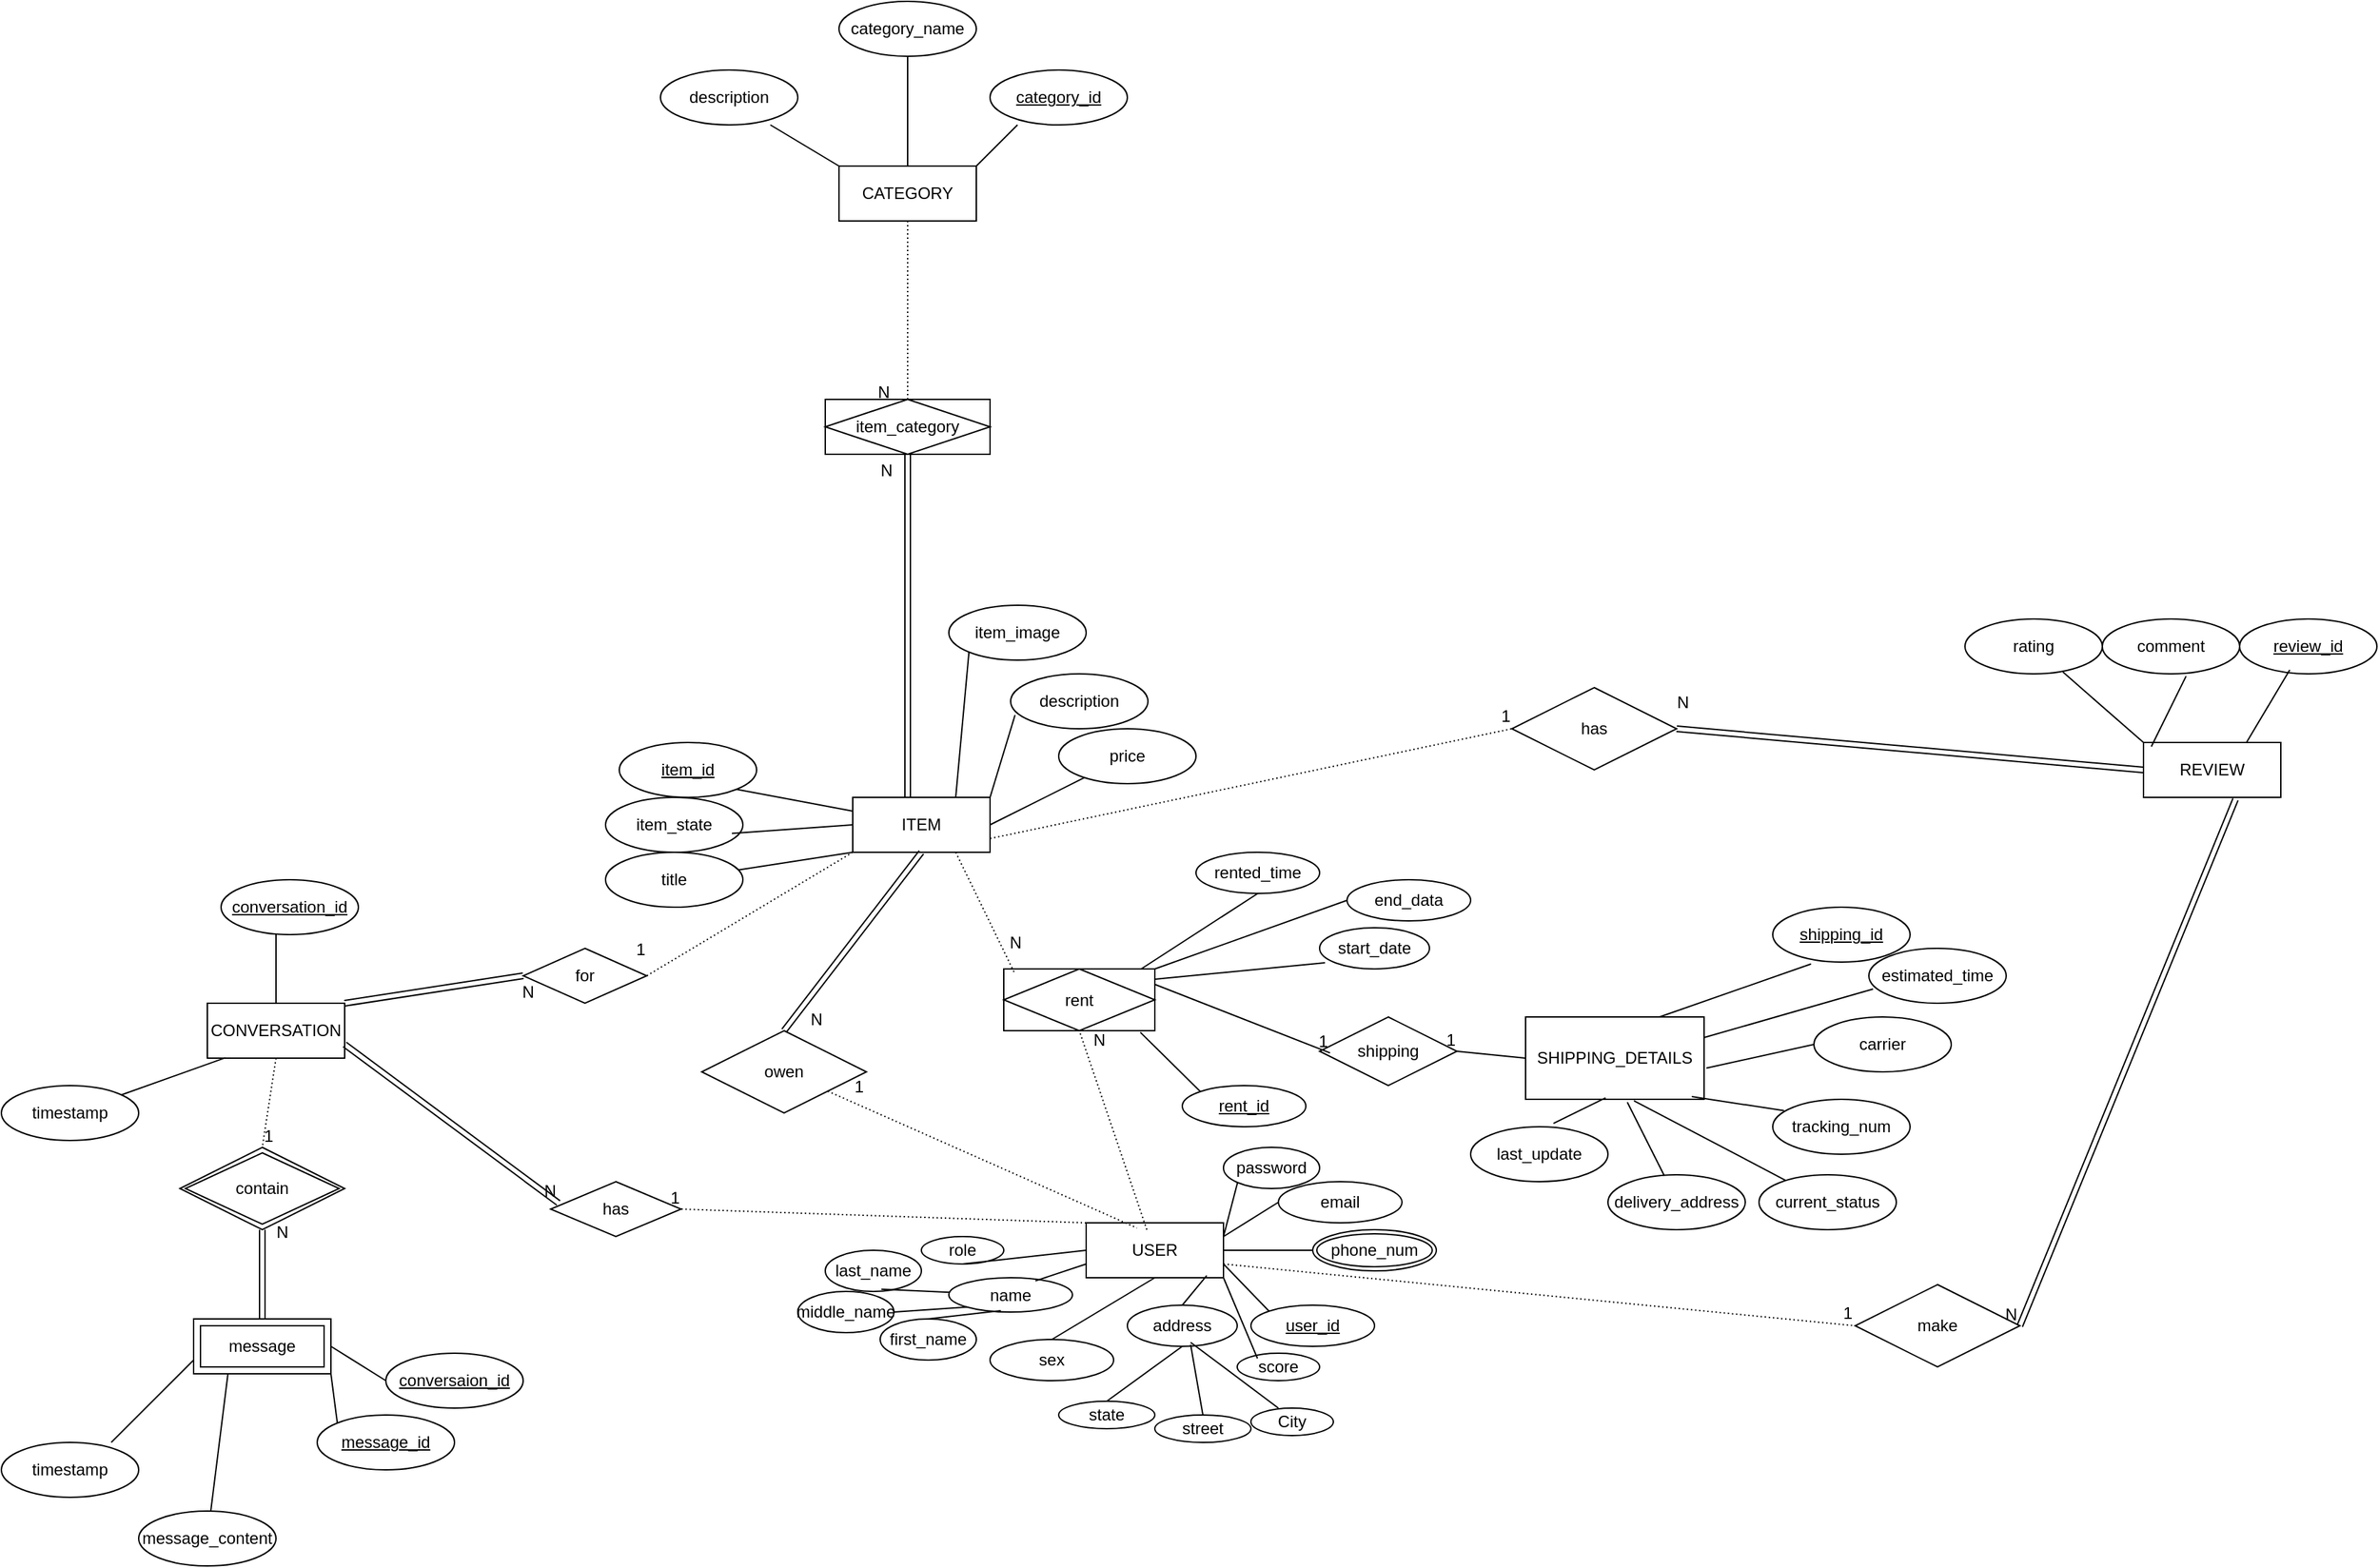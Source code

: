 <mxfile version="26.1.1" pages="2">
  <diagram name="Page-1" id="l9JlZQkNLKE_KTfB_-UX">
    <mxGraphModel dx="3388" dy="1715" grid="1" gridSize="10" guides="1" tooltips="1" connect="1" arrows="1" fold="1" page="0" pageScale="1" pageWidth="1654" pageHeight="1169" math="0" shadow="0">
      <root>
        <mxCell id="0" />
        <mxCell id="1" parent="0" />
        <mxCell id="wPHAMOmzvQz0wvzDcsgE-15" value="USER" style="whiteSpace=wrap;html=1;align=center;" parent="1" vertex="1">
          <mxGeometry x="-330" y="880" width="100" height="40" as="geometry" />
        </mxCell>
        <mxCell id="wPHAMOmzvQz0wvzDcsgE-16" value="ITEM" style="whiteSpace=wrap;html=1;align=center;" parent="1" vertex="1">
          <mxGeometry x="-500" y="570" width="100" height="40" as="geometry" />
        </mxCell>
        <mxCell id="wPHAMOmzvQz0wvzDcsgE-18" value="CATEGORY" style="whiteSpace=wrap;html=1;align=center;" parent="1" vertex="1">
          <mxGeometry x="-510" y="110" width="100" height="40" as="geometry" />
        </mxCell>
        <mxCell id="wPHAMOmzvQz0wvzDcsgE-19" value="CONVERSATION" style="whiteSpace=wrap;html=1;align=center;" parent="1" vertex="1">
          <mxGeometry x="-970" y="720" width="100" height="40" as="geometry" />
        </mxCell>
        <mxCell id="wPHAMOmzvQz0wvzDcsgE-20" value="SHIPPING_DETAILS" style="whiteSpace=wrap;html=1;align=center;" parent="1" vertex="1">
          <mxGeometry x="-10" y="730" width="130" height="60" as="geometry" />
        </mxCell>
        <mxCell id="wPHAMOmzvQz0wvzDcsgE-49" value="address" style="ellipse;whiteSpace=wrap;html=1;align=center;" parent="1" vertex="1">
          <mxGeometry x="-300" y="940" width="80" height="30" as="geometry" />
        </mxCell>
        <mxCell id="wPHAMOmzvQz0wvzDcsgE-50" value="sex" style="ellipse;whiteSpace=wrap;html=1;align=center;" parent="1" vertex="1">
          <mxGeometry x="-400" y="965" width="90" height="30" as="geometry" />
        </mxCell>
        <mxCell id="wPHAMOmzvQz0wvzDcsgE-51" value="name" style="ellipse;whiteSpace=wrap;html=1;align=center;" parent="1" vertex="1">
          <mxGeometry x="-430" y="920" width="90" height="25" as="geometry" />
        </mxCell>
        <mxCell id="wPHAMOmzvQz0wvzDcsgE-55" value="first_name" style="ellipse;whiteSpace=wrap;html=1;align=center;" parent="1" vertex="1">
          <mxGeometry x="-480" y="950" width="70" height="30" as="geometry" />
        </mxCell>
        <mxCell id="wPHAMOmzvQz0wvzDcsgE-57" value="middle_name" style="ellipse;whiteSpace=wrap;html=1;align=center;" parent="1" vertex="1">
          <mxGeometry x="-540" y="930" width="70" height="30" as="geometry" />
        </mxCell>
        <mxCell id="wPHAMOmzvQz0wvzDcsgE-59" value="last_name" style="ellipse;whiteSpace=wrap;html=1;align=center;" parent="1" vertex="1">
          <mxGeometry x="-520" y="900" width="70" height="30" as="geometry" />
        </mxCell>
        <mxCell id="wPHAMOmzvQz0wvzDcsgE-61" value="" style="endArrow=none;html=1;rounded=0;exitX=0.5;exitY=1;exitDx=0;exitDy=0;entryX=0.5;entryY=0;entryDx=0;entryDy=0;" parent="1" source="wPHAMOmzvQz0wvzDcsgE-15" target="wPHAMOmzvQz0wvzDcsgE-50" edge="1">
          <mxGeometry relative="1" as="geometry">
            <mxPoint x="-380" y="990" as="sourcePoint" />
            <mxPoint x="-220" y="990" as="targetPoint" />
          </mxGeometry>
        </mxCell>
        <mxCell id="wPHAMOmzvQz0wvzDcsgE-62" value="" style="endArrow=none;html=1;rounded=0;exitX=0.878;exitY=0.96;exitDx=0;exitDy=0;exitPerimeter=0;entryX=0.5;entryY=0;entryDx=0;entryDy=0;" parent="1" source="wPHAMOmzvQz0wvzDcsgE-15" target="wPHAMOmzvQz0wvzDcsgE-49" edge="1">
          <mxGeometry relative="1" as="geometry">
            <mxPoint x="-380" y="990" as="sourcePoint" />
            <mxPoint x="-220" y="990" as="targetPoint" />
          </mxGeometry>
        </mxCell>
        <mxCell id="wPHAMOmzvQz0wvzDcsgE-63" value="score" style="ellipse;whiteSpace=wrap;html=1;align=center;" parent="1" vertex="1">
          <mxGeometry x="-220" y="975" width="60" height="20" as="geometry" />
        </mxCell>
        <mxCell id="wPHAMOmzvQz0wvzDcsgE-64" value="" style="endArrow=none;html=1;rounded=0;exitX=1;exitY=1;exitDx=0;exitDy=0;entryX=0.246;entryY=0.191;entryDx=0;entryDy=0;entryPerimeter=0;" parent="1" source="wPHAMOmzvQz0wvzDcsgE-15" target="wPHAMOmzvQz0wvzDcsgE-63" edge="1">
          <mxGeometry relative="1" as="geometry">
            <mxPoint x="-380" y="990" as="sourcePoint" />
            <mxPoint x="-220" y="990" as="targetPoint" />
          </mxGeometry>
        </mxCell>
        <mxCell id="wPHAMOmzvQz0wvzDcsgE-66" value="state" style="ellipse;whiteSpace=wrap;html=1;align=center;" parent="1" vertex="1">
          <mxGeometry x="-350" y="1010" width="70" height="20" as="geometry" />
        </mxCell>
        <mxCell id="wPHAMOmzvQz0wvzDcsgE-67" value="" style="endArrow=none;html=1;rounded=0;exitX=0.5;exitY=0;exitDx=0;exitDy=0;entryX=0.5;entryY=1;entryDx=0;entryDy=0;" parent="1" source="wPHAMOmzvQz0wvzDcsgE-66" target="wPHAMOmzvQz0wvzDcsgE-49" edge="1">
          <mxGeometry relative="1" as="geometry">
            <mxPoint x="-380" y="900" as="sourcePoint" />
            <mxPoint x="-220" y="900" as="targetPoint" />
          </mxGeometry>
        </mxCell>
        <mxCell id="wPHAMOmzvQz0wvzDcsgE-68" value="street" style="ellipse;whiteSpace=wrap;html=1;align=center;" parent="1" vertex="1">
          <mxGeometry x="-280" y="1020" width="70" height="20" as="geometry" />
        </mxCell>
        <mxCell id="wPHAMOmzvQz0wvzDcsgE-70" value="" style="endArrow=none;html=1;rounded=0;exitX=0.5;exitY=0;exitDx=0;exitDy=0;entryX=0.576;entryY=0.961;entryDx=0;entryDy=0;entryPerimeter=0;" parent="1" source="wPHAMOmzvQz0wvzDcsgE-68" target="wPHAMOmzvQz0wvzDcsgE-49" edge="1">
          <mxGeometry relative="1" as="geometry">
            <mxPoint x="-380" y="900" as="sourcePoint" />
            <mxPoint x="-220" y="900" as="targetPoint" />
          </mxGeometry>
        </mxCell>
        <mxCell id="wPHAMOmzvQz0wvzDcsgE-71" value="City" style="ellipse;whiteSpace=wrap;html=1;align=center;" parent="1" vertex="1">
          <mxGeometry x="-210" y="1015" width="60" height="20" as="geometry" />
        </mxCell>
        <mxCell id="wPHAMOmzvQz0wvzDcsgE-72" value="" style="endArrow=none;html=1;rounded=0;entryX=0.576;entryY=0.903;entryDx=0;entryDy=0;entryPerimeter=0;exitX=0.333;exitY=0;exitDx=0;exitDy=0;exitPerimeter=0;" parent="1" source="wPHAMOmzvQz0wvzDcsgE-71" target="wPHAMOmzvQz0wvzDcsgE-49" edge="1">
          <mxGeometry relative="1" as="geometry">
            <mxPoint x="-210" y="1040" as="sourcePoint" />
            <mxPoint x="-220" y="900" as="targetPoint" />
          </mxGeometry>
        </mxCell>
        <mxCell id="wPHAMOmzvQz0wvzDcsgE-74" value="" style="endArrow=none;html=1;rounded=0;entryX=0;entryY=0;entryDx=0;entryDy=0;exitX=1;exitY=0.75;exitDx=0;exitDy=0;" parent="1" source="wPHAMOmzvQz0wvzDcsgE-15" target="wPHAMOmzvQz0wvzDcsgE-80" edge="1">
          <mxGeometry relative="1" as="geometry">
            <mxPoint x="-380" y="900" as="sourcePoint" />
            <mxPoint x="-190.48" y="907.525" as="targetPoint" />
          </mxGeometry>
        </mxCell>
        <mxCell id="wPHAMOmzvQz0wvzDcsgE-75" value="" style="endArrow=none;html=1;rounded=0;exitX=0.583;exitY=0.946;exitDx=0;exitDy=0;exitPerimeter=0;" parent="1" source="wPHAMOmzvQz0wvzDcsgE-59" target="wPHAMOmzvQz0wvzDcsgE-51" edge="1">
          <mxGeometry relative="1" as="geometry">
            <mxPoint x="-380" y="900" as="sourcePoint" />
            <mxPoint x="-220" y="900" as="targetPoint" />
          </mxGeometry>
        </mxCell>
        <mxCell id="wPHAMOmzvQz0wvzDcsgE-76" value="" style="endArrow=none;html=1;rounded=0;exitX=1;exitY=0.5;exitDx=0;exitDy=0;entryX=0;entryY=1;entryDx=0;entryDy=0;" parent="1" source="wPHAMOmzvQz0wvzDcsgE-57" target="wPHAMOmzvQz0wvzDcsgE-51" edge="1">
          <mxGeometry relative="1" as="geometry">
            <mxPoint x="-380" y="900" as="sourcePoint" />
            <mxPoint x="-220" y="900" as="targetPoint" />
          </mxGeometry>
        </mxCell>
        <mxCell id="wPHAMOmzvQz0wvzDcsgE-77" value="" style="endArrow=none;html=1;rounded=0;exitX=0.5;exitY=0;exitDx=0;exitDy=0;entryX=0.42;entryY=0.962;entryDx=0;entryDy=0;entryPerimeter=0;" parent="1" source="wPHAMOmzvQz0wvzDcsgE-55" target="wPHAMOmzvQz0wvzDcsgE-51" edge="1">
          <mxGeometry relative="1" as="geometry">
            <mxPoint x="-380" y="900" as="sourcePoint" />
            <mxPoint x="-220" y="900" as="targetPoint" />
          </mxGeometry>
        </mxCell>
        <mxCell id="wPHAMOmzvQz0wvzDcsgE-78" value="" style="endArrow=none;html=1;rounded=0;exitX=0.7;exitY=0.092;exitDx=0;exitDy=0;exitPerimeter=0;entryX=0;entryY=0.75;entryDx=0;entryDy=0;" parent="1" source="wPHAMOmzvQz0wvzDcsgE-51" target="wPHAMOmzvQz0wvzDcsgE-15" edge="1">
          <mxGeometry relative="1" as="geometry">
            <mxPoint x="-380" y="900" as="sourcePoint" />
            <mxPoint x="-220" y="900" as="targetPoint" />
          </mxGeometry>
        </mxCell>
        <mxCell id="wPHAMOmzvQz0wvzDcsgE-79" value="phone_num" style="ellipse;shape=doubleEllipse;margin=3;whiteSpace=wrap;html=1;align=center;" parent="1" vertex="1">
          <mxGeometry x="-165" y="885" width="90" height="30" as="geometry" />
        </mxCell>
        <mxCell id="wPHAMOmzvQz0wvzDcsgE-80" value="user_id" style="ellipse;whiteSpace=wrap;html=1;align=center;fontStyle=4;" parent="1" vertex="1">
          <mxGeometry x="-210" y="940" width="90" height="30" as="geometry" />
        </mxCell>
        <mxCell id="wPHAMOmzvQz0wvzDcsgE-81" value="" style="endArrow=none;html=1;rounded=0;entryX=0;entryY=0.5;entryDx=0;entryDy=0;exitX=1;exitY=0.5;exitDx=0;exitDy=0;" parent="1" source="wPHAMOmzvQz0wvzDcsgE-15" target="wPHAMOmzvQz0wvzDcsgE-79" edge="1">
          <mxGeometry relative="1" as="geometry">
            <mxPoint x="-380" y="900" as="sourcePoint" />
            <mxPoint x="-220" y="900" as="targetPoint" />
          </mxGeometry>
        </mxCell>
        <mxCell id="wPHAMOmzvQz0wvzDcsgE-84" value="email" style="ellipse;whiteSpace=wrap;html=1;align=center;" parent="1" vertex="1">
          <mxGeometry x="-190" y="850" width="90" height="30" as="geometry" />
        </mxCell>
        <mxCell id="wPHAMOmzvQz0wvzDcsgE-85" value="" style="endArrow=none;html=1;rounded=0;entryX=0;entryY=0.5;entryDx=0;entryDy=0;" parent="1" target="wPHAMOmzvQz0wvzDcsgE-84" edge="1">
          <mxGeometry relative="1" as="geometry">
            <mxPoint x="-230" y="890" as="sourcePoint" />
            <mxPoint x="-220" y="900" as="targetPoint" />
          </mxGeometry>
        </mxCell>
        <mxCell id="wPHAMOmzvQz0wvzDcsgE-86" value="password" style="ellipse;whiteSpace=wrap;html=1;align=center;" parent="1" vertex="1">
          <mxGeometry x="-230" y="825" width="70" height="30" as="geometry" />
        </mxCell>
        <mxCell id="wPHAMOmzvQz0wvzDcsgE-87" value="" style="endArrow=none;html=1;rounded=0;entryX=0;entryY=1;entryDx=0;entryDy=0;exitX=1;exitY=0.25;exitDx=0;exitDy=0;" parent="1" source="wPHAMOmzvQz0wvzDcsgE-15" target="wPHAMOmzvQz0wvzDcsgE-86" edge="1">
          <mxGeometry relative="1" as="geometry">
            <mxPoint x="-380" y="900" as="sourcePoint" />
            <mxPoint x="-220" y="900" as="targetPoint" />
          </mxGeometry>
        </mxCell>
        <mxCell id="wPHAMOmzvQz0wvzDcsgE-88" value="role" style="ellipse;whiteSpace=wrap;html=1;align=center;" parent="1" vertex="1">
          <mxGeometry x="-450" y="890" width="60" height="20" as="geometry" />
        </mxCell>
        <mxCell id="wPHAMOmzvQz0wvzDcsgE-89" value="" style="endArrow=none;html=1;rounded=0;exitX=0.5;exitY=1;exitDx=0;exitDy=0;entryX=0;entryY=0.5;entryDx=0;entryDy=0;" parent="1" source="wPHAMOmzvQz0wvzDcsgE-88" target="wPHAMOmzvQz0wvzDcsgE-15" edge="1">
          <mxGeometry relative="1" as="geometry">
            <mxPoint x="-380" y="900" as="sourcePoint" />
            <mxPoint x="-220" y="900" as="targetPoint" />
          </mxGeometry>
        </mxCell>
        <mxCell id="wPHAMOmzvQz0wvzDcsgE-96" value="owen" style="shape=rhombus;perimeter=rhombusPerimeter;whiteSpace=wrap;html=1;align=center;" parent="1" vertex="1">
          <mxGeometry x="-610" y="740" width="120" height="60" as="geometry" />
        </mxCell>
        <mxCell id="wPHAMOmzvQz0wvzDcsgE-97" value="" style="shape=link;html=1;rounded=0;exitX=0.5;exitY=0;exitDx=0;exitDy=0;entryX=0.5;entryY=1;entryDx=0;entryDy=0;" parent="1" source="wPHAMOmzvQz0wvzDcsgE-96" target="wPHAMOmzvQz0wvzDcsgE-16" edge="1">
          <mxGeometry relative="1" as="geometry">
            <mxPoint x="-310" y="590" as="sourcePoint" />
            <mxPoint x="-150" y="590" as="targetPoint" />
          </mxGeometry>
        </mxCell>
        <mxCell id="wPHAMOmzvQz0wvzDcsgE-98" value="N" style="resizable=0;html=1;whiteSpace=wrap;align=right;verticalAlign=bottom;" parent="wPHAMOmzvQz0wvzDcsgE-97" connectable="0" vertex="1">
          <mxGeometry x="1" relative="1" as="geometry">
            <mxPoint x="-70" y="130" as="offset" />
          </mxGeometry>
        </mxCell>
        <mxCell id="wPHAMOmzvQz0wvzDcsgE-99" value="" style="endArrow=none;html=1;rounded=0;dashed=1;dashPattern=1 2;entryX=0.37;entryY=0.094;entryDx=0;entryDy=0;entryPerimeter=0;" parent="1" source="wPHAMOmzvQz0wvzDcsgE-96" target="wPHAMOmzvQz0wvzDcsgE-15" edge="1">
          <mxGeometry relative="1" as="geometry">
            <mxPoint x="-310" y="590" as="sourcePoint" />
            <mxPoint x="-150" y="590" as="targetPoint" />
          </mxGeometry>
        </mxCell>
        <mxCell id="wPHAMOmzvQz0wvzDcsgE-100" value="1" style="resizable=0;html=1;whiteSpace=wrap;align=right;verticalAlign=bottom;" parent="wPHAMOmzvQz0wvzDcsgE-99" connectable="0" vertex="1">
          <mxGeometry x="1" relative="1" as="geometry">
            <mxPoint x="-197" y="-94" as="offset" />
          </mxGeometry>
        </mxCell>
        <mxCell id="wPHAMOmzvQz0wvzDcsgE-111" value="item_id" style="ellipse;whiteSpace=wrap;html=1;align=center;fontStyle=4;" parent="1" vertex="1">
          <mxGeometry x="-670" y="530" width="100" height="40" as="geometry" />
        </mxCell>
        <mxCell id="wPHAMOmzvQz0wvzDcsgE-113" value="item_image" style="ellipse;whiteSpace=wrap;html=1;align=center;" parent="1" vertex="1">
          <mxGeometry x="-430" y="430" width="100" height="40" as="geometry" />
        </mxCell>
        <mxCell id="wPHAMOmzvQz0wvzDcsgE-114" value="price" style="ellipse;whiteSpace=wrap;html=1;align=center;" parent="1" vertex="1">
          <mxGeometry x="-350" y="520" width="100" height="40" as="geometry" />
        </mxCell>
        <mxCell id="wPHAMOmzvQz0wvzDcsgE-115" value="description" style="ellipse;whiteSpace=wrap;html=1;align=center;" parent="1" vertex="1">
          <mxGeometry x="-385" y="480" width="100" height="40" as="geometry" />
        </mxCell>
        <mxCell id="wPHAMOmzvQz0wvzDcsgE-117" value="item_state" style="ellipse;whiteSpace=wrap;html=1;align=center;" parent="1" vertex="1">
          <mxGeometry x="-680" y="570" width="100" height="40" as="geometry" />
        </mxCell>
        <mxCell id="wPHAMOmzvQz0wvzDcsgE-118" value="title" style="ellipse;whiteSpace=wrap;html=1;align=center;" parent="1" vertex="1">
          <mxGeometry x="-680" y="610" width="100" height="40" as="geometry" />
        </mxCell>
        <mxCell id="wPHAMOmzvQz0wvzDcsgE-119" value="" style="endArrow=none;html=1;rounded=0;exitX=1;exitY=0.5;exitDx=0;exitDy=0;" parent="1" source="wPHAMOmzvQz0wvzDcsgE-16" target="wPHAMOmzvQz0wvzDcsgE-114" edge="1">
          <mxGeometry relative="1" as="geometry">
            <mxPoint x="-310" y="590" as="sourcePoint" />
            <mxPoint x="-150" y="590" as="targetPoint" />
          </mxGeometry>
        </mxCell>
        <mxCell id="wPHAMOmzvQz0wvzDcsgE-120" value="" style="endArrow=none;html=1;rounded=0;exitX=1;exitY=0;exitDx=0;exitDy=0;entryX=0.032;entryY=0.75;entryDx=0;entryDy=0;entryPerimeter=0;" parent="1" source="wPHAMOmzvQz0wvzDcsgE-16" target="wPHAMOmzvQz0wvzDcsgE-115" edge="1">
          <mxGeometry relative="1" as="geometry">
            <mxPoint x="-310" y="590" as="sourcePoint" />
            <mxPoint x="-150" y="590" as="targetPoint" />
          </mxGeometry>
        </mxCell>
        <mxCell id="wPHAMOmzvQz0wvzDcsgE-122" value="" style="endArrow=none;html=1;rounded=0;exitX=0;exitY=1;exitDx=0;exitDy=0;entryX=0.75;entryY=0;entryDx=0;entryDy=0;" parent="1" source="wPHAMOmzvQz0wvzDcsgE-113" target="wPHAMOmzvQz0wvzDcsgE-16" edge="1">
          <mxGeometry relative="1" as="geometry">
            <mxPoint x="-310" y="590" as="sourcePoint" />
            <mxPoint x="-150" y="590" as="targetPoint" />
          </mxGeometry>
        </mxCell>
        <mxCell id="wPHAMOmzvQz0wvzDcsgE-125" value="" style="endArrow=none;html=1;rounded=0;exitX=1;exitY=1;exitDx=0;exitDy=0;entryX=0;entryY=0.25;entryDx=0;entryDy=0;" parent="1" source="wPHAMOmzvQz0wvzDcsgE-111" target="wPHAMOmzvQz0wvzDcsgE-16" edge="1">
          <mxGeometry relative="1" as="geometry">
            <mxPoint x="-310" y="590" as="sourcePoint" />
            <mxPoint x="-150" y="590" as="targetPoint" />
          </mxGeometry>
        </mxCell>
        <mxCell id="wPHAMOmzvQz0wvzDcsgE-126" value="" style="endArrow=none;html=1;rounded=0;exitX=0.92;exitY=0.656;exitDx=0;exitDy=0;exitPerimeter=0;entryX=0;entryY=0.5;entryDx=0;entryDy=0;" parent="1" source="wPHAMOmzvQz0wvzDcsgE-117" target="wPHAMOmzvQz0wvzDcsgE-16" edge="1">
          <mxGeometry relative="1" as="geometry">
            <mxPoint x="-310" y="590" as="sourcePoint" />
            <mxPoint x="-510" y="596" as="targetPoint" />
          </mxGeometry>
        </mxCell>
        <mxCell id="wPHAMOmzvQz0wvzDcsgE-128" value="" style="endArrow=none;html=1;rounded=0;entryX=0;entryY=1;entryDx=0;entryDy=0;" parent="1" source="wPHAMOmzvQz0wvzDcsgE-118" target="wPHAMOmzvQz0wvzDcsgE-16" edge="1">
          <mxGeometry relative="1" as="geometry">
            <mxPoint x="-310" y="590" as="sourcePoint" />
            <mxPoint x="-150" y="590" as="targetPoint" />
          </mxGeometry>
        </mxCell>
        <mxCell id="LBv7Q6NV7wOnJ5ve1A3O-4" value="rent_id" style="ellipse;whiteSpace=wrap;html=1;align=center;fontStyle=4;" parent="1" vertex="1">
          <mxGeometry x="-260" y="780" width="90" height="30" as="geometry" />
        </mxCell>
        <mxCell id="LBv7Q6NV7wOnJ5ve1A3O-9" value="" style="endArrow=none;html=1;rounded=0;exitX=0.904;exitY=1.026;exitDx=0;exitDy=0;exitPerimeter=0;entryX=0;entryY=0;entryDx=0;entryDy=0;" parent="1" source="LBv7Q6NV7wOnJ5ve1A3O-66" target="LBv7Q6NV7wOnJ5ve1A3O-4" edge="1">
          <mxGeometry relative="1" as="geometry">
            <mxPoint x="-248" y="737" as="sourcePoint" />
            <mxPoint x="-250" y="830" as="targetPoint" />
          </mxGeometry>
        </mxCell>
        <mxCell id="LBv7Q6NV7wOnJ5ve1A3O-12" value="rented_time" style="ellipse;whiteSpace=wrap;html=1;align=center;" parent="1" vertex="1">
          <mxGeometry x="-250" y="610" width="90" height="30" as="geometry" />
        </mxCell>
        <mxCell id="LBv7Q6NV7wOnJ5ve1A3O-14" value="end_data" style="ellipse;whiteSpace=wrap;html=1;align=center;" parent="1" vertex="1">
          <mxGeometry x="-140" y="630" width="90" height="30" as="geometry" />
        </mxCell>
        <mxCell id="LBv7Q6NV7wOnJ5ve1A3O-15" value="start_date" style="ellipse;whiteSpace=wrap;html=1;align=center;" parent="1" vertex="1">
          <mxGeometry x="-160" y="665" width="80" height="30" as="geometry" />
        </mxCell>
        <mxCell id="LBv7Q6NV7wOnJ5ve1A3O-16" value="" style="endArrow=none;html=1;rounded=0;entryX=0.5;entryY=1;entryDx=0;entryDy=0;exitX=0.857;exitY=0.083;exitDx=0;exitDy=0;exitPerimeter=0;" parent="1" source="LBv7Q6NV7wOnJ5ve1A3O-66" target="LBv7Q6NV7wOnJ5ve1A3O-12" edge="1">
          <mxGeometry relative="1" as="geometry">
            <mxPoint x="-248.96" y="689" as="sourcePoint" />
            <mxPoint x="-250" y="830" as="targetPoint" />
          </mxGeometry>
        </mxCell>
        <mxCell id="LBv7Q6NV7wOnJ5ve1A3O-18" value="" style="endArrow=none;html=1;rounded=0;entryX=0;entryY=0.5;entryDx=0;entryDy=0;exitX=1;exitY=0;exitDx=0;exitDy=0;" parent="1" source="LBv7Q6NV7wOnJ5ve1A3O-66" target="LBv7Q6NV7wOnJ5ve1A3O-14" edge="1">
          <mxGeometry relative="1" as="geometry">
            <mxPoint x="-218" y="699.02" as="sourcePoint" />
            <mxPoint x="-250" y="830" as="targetPoint" />
          </mxGeometry>
        </mxCell>
        <mxCell id="LBv7Q6NV7wOnJ5ve1A3O-19" value="" style="endArrow=none;html=1;rounded=0;exitX=1;exitY=0.167;exitDx=0;exitDy=0;exitPerimeter=0;entryX=0.049;entryY=0.851;entryDx=0;entryDy=0;entryPerimeter=0;" parent="1" source="LBv7Q6NV7wOnJ5ve1A3O-66" target="LBv7Q6NV7wOnJ5ve1A3O-15" edge="1">
          <mxGeometry relative="1" as="geometry">
            <mxPoint x="-236.22" y="715.0" as="sourcePoint" />
            <mxPoint x="-170" y="690" as="targetPoint" />
          </mxGeometry>
        </mxCell>
        <mxCell id="LBv7Q6NV7wOnJ5ve1A3O-20" value="for" style="shape=rhombus;perimeter=rhombusPerimeter;whiteSpace=wrap;html=1;align=center;" parent="1" vertex="1">
          <mxGeometry x="-740" y="680" width="90" height="40" as="geometry" />
        </mxCell>
        <mxCell id="LBv7Q6NV7wOnJ5ve1A3O-22" value="" style="endArrow=none;html=1;rounded=0;dashed=1;dashPattern=1 2;entryX=0;entryY=1;entryDx=0;entryDy=0;exitX=1;exitY=0.5;exitDx=0;exitDy=0;" parent="1" source="LBv7Q6NV7wOnJ5ve1A3O-20" target="wPHAMOmzvQz0wvzDcsgE-16" edge="1">
          <mxGeometry relative="1" as="geometry">
            <mxPoint x="-690" y="810" as="sourcePoint" />
            <mxPoint x="-530" y="810" as="targetPoint" />
          </mxGeometry>
        </mxCell>
        <mxCell id="LBv7Q6NV7wOnJ5ve1A3O-23" value="1" style="resizable=0;html=1;whiteSpace=wrap;align=right;verticalAlign=bottom;" parent="LBv7Q6NV7wOnJ5ve1A3O-22" connectable="0" vertex="1">
          <mxGeometry x="1" relative="1" as="geometry">
            <mxPoint x="-150" y="80" as="offset" />
          </mxGeometry>
        </mxCell>
        <mxCell id="LBv7Q6NV7wOnJ5ve1A3O-24" value="" style="shape=link;html=1;rounded=0;exitX=1;exitY=0;exitDx=0;exitDy=0;entryX=0;entryY=0.5;entryDx=0;entryDy=0;" parent="1" source="wPHAMOmzvQz0wvzDcsgE-19" target="LBv7Q6NV7wOnJ5ve1A3O-20" edge="1">
          <mxGeometry relative="1" as="geometry">
            <mxPoint x="-690" y="810" as="sourcePoint" />
            <mxPoint x="-780" y="710" as="targetPoint" />
          </mxGeometry>
        </mxCell>
        <mxCell id="LBv7Q6NV7wOnJ5ve1A3O-25" value="N" style="resizable=0;html=1;whiteSpace=wrap;align=right;verticalAlign=bottom;" parent="LBv7Q6NV7wOnJ5ve1A3O-24" connectable="0" vertex="1">
          <mxGeometry x="1" relative="1" as="geometry">
            <mxPoint x="10" y="20" as="offset" />
          </mxGeometry>
        </mxCell>
        <mxCell id="LBv7Q6NV7wOnJ5ve1A3O-26" value="has" style="shape=rhombus;perimeter=rhombusPerimeter;whiteSpace=wrap;html=1;align=center;" parent="1" vertex="1">
          <mxGeometry x="-720" y="850" width="95" height="40" as="geometry" />
        </mxCell>
        <mxCell id="LBv7Q6NV7wOnJ5ve1A3O-27" value="" style="endArrow=none;html=1;rounded=0;dashed=1;dashPattern=1 2;exitX=0;exitY=0;exitDx=0;exitDy=0;entryX=1;entryY=0.5;entryDx=0;entryDy=0;" parent="1" source="wPHAMOmzvQz0wvzDcsgE-15" target="LBv7Q6NV7wOnJ5ve1A3O-26" edge="1">
          <mxGeometry relative="1" as="geometry">
            <mxPoint x="-690" y="810" as="sourcePoint" />
            <mxPoint x="-530" y="810" as="targetPoint" />
          </mxGeometry>
        </mxCell>
        <mxCell id="LBv7Q6NV7wOnJ5ve1A3O-28" value="1" style="resizable=0;html=1;whiteSpace=wrap;align=right;verticalAlign=bottom;" parent="LBv7Q6NV7wOnJ5ve1A3O-27" connectable="0" vertex="1">
          <mxGeometry x="1" relative="1" as="geometry" />
        </mxCell>
        <mxCell id="LBv7Q6NV7wOnJ5ve1A3O-29" value="" style="shape=link;html=1;rounded=0;exitX=1;exitY=0.75;exitDx=0;exitDy=0;entryX=0.06;entryY=0.388;entryDx=0;entryDy=0;entryPerimeter=0;" parent="1" source="wPHAMOmzvQz0wvzDcsgE-19" target="LBv7Q6NV7wOnJ5ve1A3O-26" edge="1">
          <mxGeometry relative="1" as="geometry">
            <mxPoint x="-820" y="800" as="sourcePoint" />
            <mxPoint x="-530" y="810" as="targetPoint" />
          </mxGeometry>
        </mxCell>
        <mxCell id="LBv7Q6NV7wOnJ5ve1A3O-30" value="N" style="resizable=0;html=1;whiteSpace=wrap;align=right;verticalAlign=bottom;" parent="LBv7Q6NV7wOnJ5ve1A3O-29" connectable="0" vertex="1">
          <mxGeometry x="1" relative="1" as="geometry" />
        </mxCell>
        <mxCell id="LBv7Q6NV7wOnJ5ve1A3O-36" value="timestamp" style="ellipse;whiteSpace=wrap;html=1;align=center;" parent="1" vertex="1">
          <mxGeometry x="-1120" y="780" width="100" height="40" as="geometry" />
        </mxCell>
        <mxCell id="LBv7Q6NV7wOnJ5ve1A3O-38" value="" style="endArrow=none;html=1;rounded=0;entryX=0.132;entryY=0.992;entryDx=0;entryDy=0;entryPerimeter=0;" parent="1" source="LBv7Q6NV7wOnJ5ve1A3O-36" target="wPHAMOmzvQz0wvzDcsgE-19" edge="1">
          <mxGeometry relative="1" as="geometry">
            <mxPoint x="-690" y="810" as="sourcePoint" />
            <mxPoint x="-530" y="810" as="targetPoint" />
          </mxGeometry>
        </mxCell>
        <mxCell id="LBv7Q6NV7wOnJ5ve1A3O-41" value="" style="endArrow=none;html=1;rounded=0;exitX=0.4;exitY=0.875;exitDx=0;exitDy=0;exitPerimeter=0;" parent="1" source="outE8r-VnyRLuQ_6sBiH-4" target="wPHAMOmzvQz0wvzDcsgE-19" edge="1">
          <mxGeometry relative="1" as="geometry">
            <mxPoint x="-867.7" y="678.0" as="sourcePoint" />
            <mxPoint x="-530" y="810" as="targetPoint" />
          </mxGeometry>
        </mxCell>
        <mxCell id="LBv7Q6NV7wOnJ5ve1A3O-44" value="message" style="shape=ext;margin=3;double=1;whiteSpace=wrap;html=1;align=center;" parent="1" vertex="1">
          <mxGeometry x="-980" y="950" width="100" height="40" as="geometry" />
        </mxCell>
        <mxCell id="LBv7Q6NV7wOnJ5ve1A3O-45" value="contain" style="shape=rhombus;double=1;perimeter=rhombusPerimeter;whiteSpace=wrap;html=1;align=center;" parent="1" vertex="1">
          <mxGeometry x="-990" y="825" width="120" height="60" as="geometry" />
        </mxCell>
        <mxCell id="LBv7Q6NV7wOnJ5ve1A3O-46" value="" style="endArrow=none;html=1;rounded=0;dashed=1;dashPattern=1 2;exitX=0.5;exitY=1;exitDx=0;exitDy=0;entryX=0.5;entryY=0;entryDx=0;entryDy=0;" parent="1" source="wPHAMOmzvQz0wvzDcsgE-19" target="LBv7Q6NV7wOnJ5ve1A3O-45" edge="1">
          <mxGeometry relative="1" as="geometry">
            <mxPoint x="-690" y="970" as="sourcePoint" />
            <mxPoint x="-530" y="970" as="targetPoint" />
          </mxGeometry>
        </mxCell>
        <mxCell id="LBv7Q6NV7wOnJ5ve1A3O-47" value="1" style="resizable=0;html=1;whiteSpace=wrap;align=right;verticalAlign=bottom;" parent="LBv7Q6NV7wOnJ5ve1A3O-46" connectable="0" vertex="1">
          <mxGeometry x="1" relative="1" as="geometry">
            <mxPoint x="10" as="offset" />
          </mxGeometry>
        </mxCell>
        <mxCell id="LBv7Q6NV7wOnJ5ve1A3O-48" value="" style="shape=link;html=1;rounded=0;exitX=0.5;exitY=0;exitDx=0;exitDy=0;entryX=0.5;entryY=1;entryDx=0;entryDy=0;" parent="1" source="LBv7Q6NV7wOnJ5ve1A3O-44" target="LBv7Q6NV7wOnJ5ve1A3O-45" edge="1">
          <mxGeometry relative="1" as="geometry">
            <mxPoint x="-690" y="970" as="sourcePoint" />
            <mxPoint x="-910" y="1010" as="targetPoint" />
          </mxGeometry>
        </mxCell>
        <mxCell id="LBv7Q6NV7wOnJ5ve1A3O-49" value="N" style="resizable=0;html=1;whiteSpace=wrap;align=right;verticalAlign=bottom;" parent="LBv7Q6NV7wOnJ5ve1A3O-48" connectable="0" vertex="1">
          <mxGeometry x="1" relative="1" as="geometry">
            <mxPoint x="20" y="10" as="offset" />
          </mxGeometry>
        </mxCell>
        <mxCell id="LBv7Q6NV7wOnJ5ve1A3O-50" value="timestamp" style="ellipse;whiteSpace=wrap;html=1;align=center;" parent="1" vertex="1">
          <mxGeometry x="-1120" y="1040" width="100" height="40" as="geometry" />
        </mxCell>
        <mxCell id="LBv7Q6NV7wOnJ5ve1A3O-51" value="&lt;div&gt;message_content&lt;/div&gt;" style="ellipse;whiteSpace=wrap;html=1;align=center;" parent="1" vertex="1">
          <mxGeometry x="-1020" y="1090" width="100" height="40" as="geometry" />
        </mxCell>
        <mxCell id="LBv7Q6NV7wOnJ5ve1A3O-55" value="" style="endArrow=none;html=1;rounded=0;exitX=1;exitY=0.5;exitDx=0;exitDy=0;entryX=0;entryY=0.5;entryDx=0;entryDy=0;" parent="1" source="LBv7Q6NV7wOnJ5ve1A3O-44" target="LBv7Q6NV7wOnJ5ve1A3O-60" edge="1">
          <mxGeometry relative="1" as="geometry">
            <mxPoint x="-690" y="1140" as="sourcePoint" />
            <mxPoint x="-800.0" y="1190.0" as="targetPoint" />
          </mxGeometry>
        </mxCell>
        <mxCell id="LBv7Q6NV7wOnJ5ve1A3O-56" value="" style="endArrow=none;html=1;rounded=0;exitX=1;exitY=1;exitDx=0;exitDy=0;entryX=0;entryY=0;entryDx=0;entryDy=0;" parent="1" source="LBv7Q6NV7wOnJ5ve1A3O-44" target="LBv7Q6NV7wOnJ5ve1A3O-61" edge="1">
          <mxGeometry relative="1" as="geometry">
            <mxPoint x="-690" y="1140" as="sourcePoint" />
            <mxPoint x="-831.235" y="1234.383" as="targetPoint" />
          </mxGeometry>
        </mxCell>
        <mxCell id="LBv7Q6NV7wOnJ5ve1A3O-58" value="" style="endArrow=none;html=1;rounded=0;exitX=0.25;exitY=1;exitDx=0;exitDy=0;" parent="1" source="LBv7Q6NV7wOnJ5ve1A3O-44" target="LBv7Q6NV7wOnJ5ve1A3O-51" edge="1">
          <mxGeometry relative="1" as="geometry">
            <mxPoint x="-690" y="1140" as="sourcePoint" />
            <mxPoint x="-530" y="1140" as="targetPoint" />
          </mxGeometry>
        </mxCell>
        <mxCell id="LBv7Q6NV7wOnJ5ve1A3O-59" value="" style="endArrow=none;html=1;rounded=0;exitX=0;exitY=0.75;exitDx=0;exitDy=0;entryX=0.8;entryY=0;entryDx=0;entryDy=0;entryPerimeter=0;" parent="1" source="LBv7Q6NV7wOnJ5ve1A3O-44" target="LBv7Q6NV7wOnJ5ve1A3O-50" edge="1">
          <mxGeometry relative="1" as="geometry">
            <mxPoint x="-690" y="1140" as="sourcePoint" />
            <mxPoint x="-530" y="1140" as="targetPoint" />
          </mxGeometry>
        </mxCell>
        <mxCell id="LBv7Q6NV7wOnJ5ve1A3O-60" value="conversaion_id" style="ellipse;whiteSpace=wrap;html=1;align=center;fontStyle=4;" parent="1" vertex="1">
          <mxGeometry x="-840" y="975" width="100" height="40" as="geometry" />
        </mxCell>
        <mxCell id="LBv7Q6NV7wOnJ5ve1A3O-61" value="message_id" style="ellipse;whiteSpace=wrap;html=1;align=center;fontStyle=4;" parent="1" vertex="1">
          <mxGeometry x="-890" y="1020" width="100" height="40" as="geometry" />
        </mxCell>
        <mxCell id="LBv7Q6NV7wOnJ5ve1A3O-65" value="item_category" style="shape=associativeEntity;whiteSpace=wrap;html=1;align=center;" parent="1" vertex="1">
          <mxGeometry x="-520" y="280" width="120" height="40" as="geometry" />
        </mxCell>
        <mxCell id="LBv7Q6NV7wOnJ5ve1A3O-66" value="rent" style="shape=associativeEntity;whiteSpace=wrap;html=1;align=center;" parent="1" vertex="1">
          <mxGeometry x="-390" y="695" width="110" height="45" as="geometry" />
        </mxCell>
        <mxCell id="LBv7Q6NV7wOnJ5ve1A3O-71" value="" style="endArrow=none;html=1;rounded=0;dashed=1;dashPattern=1 2;exitX=0.5;exitY=1;exitDx=0;exitDy=0;entryX=0.5;entryY=0;entryDx=0;entryDy=0;" parent="1" source="wPHAMOmzvQz0wvzDcsgE-18" target="LBv7Q6NV7wOnJ5ve1A3O-65" edge="1">
          <mxGeometry relative="1" as="geometry">
            <mxPoint x="-490" y="200" as="sourcePoint" />
            <mxPoint x="-340" y="370" as="targetPoint" />
          </mxGeometry>
        </mxCell>
        <mxCell id="LBv7Q6NV7wOnJ5ve1A3O-72" value="N" style="resizable=0;html=1;whiteSpace=wrap;align=right;verticalAlign=bottom;" parent="LBv7Q6NV7wOnJ5ve1A3O-71" connectable="0" vertex="1">
          <mxGeometry x="1" relative="1" as="geometry">
            <mxPoint x="-12" y="3" as="offset" />
          </mxGeometry>
        </mxCell>
        <mxCell id="LBv7Q6NV7wOnJ5ve1A3O-73" value="category_id" style="ellipse;whiteSpace=wrap;html=1;align=center;fontStyle=4;" parent="1" vertex="1">
          <mxGeometry x="-400" y="40" width="100" height="40" as="geometry" />
        </mxCell>
        <mxCell id="LBv7Q6NV7wOnJ5ve1A3O-74" value="category_name" style="ellipse;whiteSpace=wrap;html=1;align=center;" parent="1" vertex="1">
          <mxGeometry x="-510" y="-10" width="100" height="40" as="geometry" />
        </mxCell>
        <mxCell id="LBv7Q6NV7wOnJ5ve1A3O-75" value="description" style="ellipse;whiteSpace=wrap;html=1;align=center;" parent="1" vertex="1">
          <mxGeometry x="-640" y="40" width="100" height="40" as="geometry" />
        </mxCell>
        <mxCell id="LBv7Q6NV7wOnJ5ve1A3O-76" value="" style="endArrow=none;html=1;rounded=0;entryX=0.5;entryY=1;entryDx=0;entryDy=0;exitX=0.5;exitY=0;exitDx=0;exitDy=0;" parent="1" source="wPHAMOmzvQz0wvzDcsgE-18" target="LBv7Q6NV7wOnJ5ve1A3O-74" edge="1">
          <mxGeometry relative="1" as="geometry">
            <mxPoint x="-500" y="300" as="sourcePoint" />
            <mxPoint x="-340" y="300" as="targetPoint" />
          </mxGeometry>
        </mxCell>
        <mxCell id="LBv7Q6NV7wOnJ5ve1A3O-77" value="" style="endArrow=none;html=1;rounded=0;entryX=0.2;entryY=1;entryDx=0;entryDy=0;entryPerimeter=0;exitX=1;exitY=0;exitDx=0;exitDy=0;" parent="1" source="wPHAMOmzvQz0wvzDcsgE-18" target="LBv7Q6NV7wOnJ5ve1A3O-73" edge="1">
          <mxGeometry relative="1" as="geometry">
            <mxPoint x="-500" y="300" as="sourcePoint" />
            <mxPoint x="-340" y="300" as="targetPoint" />
          </mxGeometry>
        </mxCell>
        <mxCell id="LBv7Q6NV7wOnJ5ve1A3O-78" value="" style="endArrow=none;html=1;rounded=0;exitX=0.8;exitY=1;exitDx=0;exitDy=0;exitPerimeter=0;entryX=0;entryY=0;entryDx=0;entryDy=0;" parent="1" source="LBv7Q6NV7wOnJ5ve1A3O-75" target="wPHAMOmzvQz0wvzDcsgE-18" edge="1">
          <mxGeometry relative="1" as="geometry">
            <mxPoint x="-500" y="300" as="sourcePoint" />
            <mxPoint x="-340" y="300" as="targetPoint" />
          </mxGeometry>
        </mxCell>
        <mxCell id="LBv7Q6NV7wOnJ5ve1A3O-79" value="" style="shape=link;html=1;rounded=0;exitX=0.4;exitY=0;exitDx=0;exitDy=0;exitPerimeter=0;entryX=0.5;entryY=1;entryDx=0;entryDy=0;" parent="1" source="wPHAMOmzvQz0wvzDcsgE-16" target="LBv7Q6NV7wOnJ5ve1A3O-65" edge="1">
          <mxGeometry relative="1" as="geometry">
            <mxPoint x="-500" y="300" as="sourcePoint" />
            <mxPoint x="-340" y="300" as="targetPoint" />
          </mxGeometry>
        </mxCell>
        <mxCell id="LBv7Q6NV7wOnJ5ve1A3O-80" value="N" style="resizable=0;html=1;whiteSpace=wrap;align=right;verticalAlign=bottom;" parent="LBv7Q6NV7wOnJ5ve1A3O-79" connectable="0" vertex="1">
          <mxGeometry x="1" relative="1" as="geometry">
            <mxPoint x="-10" y="20" as="offset" />
          </mxGeometry>
        </mxCell>
        <mxCell id="LBv7Q6NV7wOnJ5ve1A3O-100" value="shipping" style="shape=rhombus;perimeter=rhombusPerimeter;whiteSpace=wrap;html=1;align=center;" parent="1" vertex="1">
          <mxGeometry x="-160" y="730" width="100" height="50" as="geometry" />
        </mxCell>
        <mxCell id="LBv7Q6NV7wOnJ5ve1A3O-101" value="" style="endArrow=none;html=1;rounded=0;exitX=1;exitY=0.25;exitDx=0;exitDy=0;entryX=0.076;entryY=0.524;entryDx=0;entryDy=0;entryPerimeter=0;" parent="1" source="LBv7Q6NV7wOnJ5ve1A3O-66" target="LBv7Q6NV7wOnJ5ve1A3O-100" edge="1">
          <mxGeometry relative="1" as="geometry">
            <mxPoint x="-90" y="810" as="sourcePoint" />
            <mxPoint x="70" y="810" as="targetPoint" />
          </mxGeometry>
        </mxCell>
        <mxCell id="LBv7Q6NV7wOnJ5ve1A3O-102" value="1" style="resizable=0;html=1;whiteSpace=wrap;align=right;verticalAlign=bottom;" parent="LBv7Q6NV7wOnJ5ve1A3O-101" connectable="0" vertex="1">
          <mxGeometry x="1" relative="1" as="geometry" />
        </mxCell>
        <mxCell id="LBv7Q6NV7wOnJ5ve1A3O-103" value="" style="endArrow=none;html=1;rounded=0;exitX=0;exitY=0.5;exitDx=0;exitDy=0;entryX=1;entryY=0.5;entryDx=0;entryDy=0;" parent="1" source="wPHAMOmzvQz0wvzDcsgE-20" target="LBv7Q6NV7wOnJ5ve1A3O-100" edge="1">
          <mxGeometry relative="1" as="geometry">
            <mxPoint x="-90" y="810" as="sourcePoint" />
            <mxPoint x="70" y="810" as="targetPoint" />
          </mxGeometry>
        </mxCell>
        <mxCell id="LBv7Q6NV7wOnJ5ve1A3O-104" value="1" style="resizable=0;html=1;whiteSpace=wrap;align=right;verticalAlign=bottom;" parent="LBv7Q6NV7wOnJ5ve1A3O-103" connectable="0" vertex="1">
          <mxGeometry x="1" relative="1" as="geometry" />
        </mxCell>
        <mxCell id="LBv7Q6NV7wOnJ5ve1A3O-106" value="last_update" style="ellipse;whiteSpace=wrap;html=1;align=center;" parent="1" vertex="1">
          <mxGeometry x="-50" y="810" width="100" height="40" as="geometry" />
        </mxCell>
        <mxCell id="LBv7Q6NV7wOnJ5ve1A3O-107" value="current_status" style="ellipse;whiteSpace=wrap;html=1;align=center;" parent="1" vertex="1">
          <mxGeometry x="160" y="845" width="100" height="40" as="geometry" />
        </mxCell>
        <mxCell id="LBv7Q6NV7wOnJ5ve1A3O-108" value="tracking_num" style="ellipse;whiteSpace=wrap;html=1;align=center;" parent="1" vertex="1">
          <mxGeometry x="170" y="790" width="100" height="40" as="geometry" />
        </mxCell>
        <mxCell id="LBv7Q6NV7wOnJ5ve1A3O-109" value="carrier" style="ellipse;whiteSpace=wrap;html=1;align=center;" parent="1" vertex="1">
          <mxGeometry x="200" y="730" width="100" height="40" as="geometry" />
        </mxCell>
        <mxCell id="LBv7Q6NV7wOnJ5ve1A3O-110" value="estimated_time" style="ellipse;whiteSpace=wrap;html=1;align=center;" parent="1" vertex="1">
          <mxGeometry x="240" y="680" width="100" height="40" as="geometry" />
        </mxCell>
        <mxCell id="LBv7Q6NV7wOnJ5ve1A3O-113" value="shipping_id" style="ellipse;whiteSpace=wrap;html=1;align=center;fontStyle=4;" parent="1" vertex="1">
          <mxGeometry x="170" y="650" width="100" height="40" as="geometry" />
        </mxCell>
        <mxCell id="LBv7Q6NV7wOnJ5ve1A3O-114" value="" style="endArrow=none;html=1;rounded=0;exitX=0.607;exitY=1.017;exitDx=0;exitDy=0;exitPerimeter=0;" parent="1" source="wPHAMOmzvQz0wvzDcsgE-20" target="LBv7Q6NV7wOnJ5ve1A3O-107" edge="1">
          <mxGeometry relative="1" as="geometry">
            <mxPoint x="210" y="810" as="sourcePoint" />
            <mxPoint x="370" y="810" as="targetPoint" />
          </mxGeometry>
        </mxCell>
        <mxCell id="LBv7Q6NV7wOnJ5ve1A3O-115" value="" style="endArrow=none;html=1;rounded=0;exitX=0.931;exitY=0.966;exitDx=0;exitDy=0;exitPerimeter=0;entryX=0.082;entryY=0.207;entryDx=0;entryDy=0;entryPerimeter=0;" parent="1" source="wPHAMOmzvQz0wvzDcsgE-20" target="LBv7Q6NV7wOnJ5ve1A3O-108" edge="1">
          <mxGeometry relative="1" as="geometry">
            <mxPoint x="210" y="810" as="sourcePoint" />
            <mxPoint x="370" y="810" as="targetPoint" />
          </mxGeometry>
        </mxCell>
        <mxCell id="LBv7Q6NV7wOnJ5ve1A3O-116" value="" style="endArrow=none;html=1;rounded=0;entryX=0;entryY=0.5;entryDx=0;entryDy=0;exitX=1.013;exitY=0.621;exitDx=0;exitDy=0;exitPerimeter=0;" parent="1" source="wPHAMOmzvQz0wvzDcsgE-20" target="LBv7Q6NV7wOnJ5ve1A3O-109" edge="1">
          <mxGeometry relative="1" as="geometry">
            <mxPoint x="210" y="810" as="sourcePoint" />
            <mxPoint x="400" y="720" as="targetPoint" />
          </mxGeometry>
        </mxCell>
        <mxCell id="LBv7Q6NV7wOnJ5ve1A3O-117" value="" style="endArrow=none;html=1;rounded=0;entryX=0.031;entryY=0.741;entryDx=0;entryDy=0;entryPerimeter=0;exitX=1;exitY=0.25;exitDx=0;exitDy=0;" parent="1" source="wPHAMOmzvQz0wvzDcsgE-20" target="LBv7Q6NV7wOnJ5ve1A3O-110" edge="1">
          <mxGeometry relative="1" as="geometry">
            <mxPoint x="210" y="810" as="sourcePoint" />
            <mxPoint x="370" y="810" as="targetPoint" />
          </mxGeometry>
        </mxCell>
        <mxCell id="LBv7Q6NV7wOnJ5ve1A3O-118" value="" style="endArrow=none;html=1;rounded=0;entryX=0.279;entryY=1.034;entryDx=0;entryDy=0;entryPerimeter=0;exitX=0.75;exitY=0;exitDx=0;exitDy=0;" parent="1" source="wPHAMOmzvQz0wvzDcsgE-20" target="LBv7Q6NV7wOnJ5ve1A3O-113" edge="1">
          <mxGeometry relative="1" as="geometry">
            <mxPoint x="210" y="810" as="sourcePoint" />
            <mxPoint x="370" y="810" as="targetPoint" />
          </mxGeometry>
        </mxCell>
        <mxCell id="LBv7Q6NV7wOnJ5ve1A3O-120" value="" style="endArrow=none;html=1;rounded=0;exitX=0.448;exitY=0.983;exitDx=0;exitDy=0;exitPerimeter=0;entryX=0.603;entryY=-0.06;entryDx=0;entryDy=0;entryPerimeter=0;" parent="1" source="wPHAMOmzvQz0wvzDcsgE-20" target="LBv7Q6NV7wOnJ5ve1A3O-106" edge="1">
          <mxGeometry relative="1" as="geometry">
            <mxPoint x="210" y="810" as="sourcePoint" />
            <mxPoint x="370" y="810" as="targetPoint" />
          </mxGeometry>
        </mxCell>
        <mxCell id="LBv7Q6NV7wOnJ5ve1A3O-121" value="delivery_address" style="ellipse;whiteSpace=wrap;html=1;align=center;" parent="1" vertex="1">
          <mxGeometry x="50" y="845" width="100" height="40" as="geometry" />
        </mxCell>
        <mxCell id="LBv7Q6NV7wOnJ5ve1A3O-122" value="" style="endArrow=none;html=1;rounded=0;entryX=0.41;entryY=0.015;entryDx=0;entryDy=0;entryPerimeter=0;exitX=0.57;exitY=1.035;exitDx=0;exitDy=0;exitPerimeter=0;" parent="1" source="wPHAMOmzvQz0wvzDcsgE-20" target="LBv7Q6NV7wOnJ5ve1A3O-121" edge="1">
          <mxGeometry relative="1" as="geometry">
            <mxPoint x="30" y="730" as="sourcePoint" />
            <mxPoint x="190" y="730" as="targetPoint" />
          </mxGeometry>
        </mxCell>
        <mxCell id="outE8r-VnyRLuQ_6sBiH-4" value="conversation_id" style="ellipse;whiteSpace=wrap;html=1;align=center;fontStyle=4;" parent="1" vertex="1">
          <mxGeometry x="-960" y="630" width="100" height="40" as="geometry" />
        </mxCell>
        <mxCell id="0YigIFW-FMcc_VuHgMUq-1" value="" style="endArrow=none;html=1;rounded=0;dashed=1;dashPattern=1 2;exitX=0.75;exitY=1;exitDx=0;exitDy=0;entryX=0.07;entryY=0.06;entryDx=0;entryDy=0;entryPerimeter=0;" parent="1" source="wPHAMOmzvQz0wvzDcsgE-16" target="LBv7Q6NV7wOnJ5ve1A3O-66" edge="1">
          <mxGeometry relative="1" as="geometry">
            <mxPoint x="-430" y="620" as="sourcePoint" />
            <mxPoint x="-320" y="740" as="targetPoint" />
          </mxGeometry>
        </mxCell>
        <mxCell id="0YigIFW-FMcc_VuHgMUq-2" value="N" style="resizable=0;html=1;whiteSpace=wrap;align=right;verticalAlign=bottom;" parent="0YigIFW-FMcc_VuHgMUq-1" connectable="0" vertex="1">
          <mxGeometry x="1" relative="1" as="geometry">
            <mxPoint x="7" y="-13" as="offset" />
          </mxGeometry>
        </mxCell>
        <mxCell id="0YigIFW-FMcc_VuHgMUq-3" value="" style="endArrow=none;html=1;rounded=0;dashed=1;dashPattern=1 2;exitX=0.367;exitY=-0.033;exitDx=0;exitDy=0;exitPerimeter=0;entryX=0.5;entryY=1;entryDx=0;entryDy=0;" parent="1" target="LBv7Q6NV7wOnJ5ve1A3O-66" edge="1">
          <mxGeometry relative="1" as="geometry">
            <mxPoint x="-285.82" y="885.0" as="sourcePoint" />
            <mxPoint x="-300" y="760" as="targetPoint" />
          </mxGeometry>
        </mxCell>
        <mxCell id="0YigIFW-FMcc_VuHgMUq-4" value="N" style="resizable=0;html=1;whiteSpace=wrap;align=right;verticalAlign=bottom;" parent="0YigIFW-FMcc_VuHgMUq-3" connectable="0" vertex="1">
          <mxGeometry x="1" relative="1" as="geometry">
            <mxPoint x="20" y="15" as="offset" />
          </mxGeometry>
        </mxCell>
        <mxCell id="aZTp0AiIuB95CZH_338X-19" value="REVIEW" style="whiteSpace=wrap;html=1;align=center;" vertex="1" parent="1">
          <mxGeometry x="440" y="530" width="100" height="40" as="geometry" />
        </mxCell>
        <mxCell id="aZTp0AiIuB95CZH_338X-21" value="review_id" style="ellipse;whiteSpace=wrap;html=1;align=center;fontStyle=4;" vertex="1" parent="1">
          <mxGeometry x="510" y="440" width="100" height="40" as="geometry" />
        </mxCell>
        <mxCell id="aZTp0AiIuB95CZH_338X-22" value="rating" style="ellipse;whiteSpace=wrap;html=1;align=center;" vertex="1" parent="1">
          <mxGeometry x="310" y="440" width="100" height="40" as="geometry" />
        </mxCell>
        <mxCell id="aZTp0AiIuB95CZH_338X-23" value="comment" style="ellipse;whiteSpace=wrap;html=1;align=center;" vertex="1" parent="1">
          <mxGeometry x="410" y="440" width="100" height="40" as="geometry" />
        </mxCell>
        <mxCell id="aZTp0AiIuB95CZH_338X-24" value="" style="endArrow=none;html=1;rounded=0;exitX=0.365;exitY=0.929;exitDx=0;exitDy=0;exitPerimeter=0;entryX=0.75;entryY=0;entryDx=0;entryDy=0;" edge="1" parent="1" source="aZTp0AiIuB95CZH_338X-21" target="aZTp0AiIuB95CZH_338X-19">
          <mxGeometry relative="1" as="geometry">
            <mxPoint x="590" y="630" as="sourcePoint" />
            <mxPoint x="750" y="630" as="targetPoint" />
          </mxGeometry>
        </mxCell>
        <mxCell id="aZTp0AiIuB95CZH_338X-25" value="" style="endArrow=none;html=1;rounded=0;exitX=0.61;exitY=1.042;exitDx=0;exitDy=0;entryX=0.057;entryY=0.075;entryDx=0;entryDy=0;entryPerimeter=0;exitPerimeter=0;" edge="1" parent="1" source="aZTp0AiIuB95CZH_338X-23" target="aZTp0AiIuB95CZH_338X-19">
          <mxGeometry relative="1" as="geometry">
            <mxPoint x="590" y="630" as="sourcePoint" />
            <mxPoint x="750" y="630" as="targetPoint" />
          </mxGeometry>
        </mxCell>
        <mxCell id="aZTp0AiIuB95CZH_338X-26" value="" style="endArrow=none;html=1;rounded=0;exitX=0.713;exitY=0.967;exitDx=0;exitDy=0;entryX=0;entryY=0;entryDx=0;entryDy=0;exitPerimeter=0;" edge="1" parent="1" source="aZTp0AiIuB95CZH_338X-22" target="aZTp0AiIuB95CZH_338X-19">
          <mxGeometry relative="1" as="geometry">
            <mxPoint x="590" y="630" as="sourcePoint" />
            <mxPoint x="750" y="630" as="targetPoint" />
          </mxGeometry>
        </mxCell>
        <mxCell id="aZTp0AiIuB95CZH_338X-31" value="" style="endArrow=none;html=1;rounded=0;dashed=1;dashPattern=1 2;exitX=1;exitY=0.75;exitDx=0;exitDy=0;entryX=0;entryY=0.5;entryDx=0;entryDy=0;" edge="1" parent="1" source="wPHAMOmzvQz0wvzDcsgE-16" target="aZTp0AiIuB95CZH_338X-33">
          <mxGeometry relative="1" as="geometry">
            <mxPoint x="-750" y="810" as="sourcePoint" />
            <mxPoint x="-30" y="540" as="targetPoint" />
          </mxGeometry>
        </mxCell>
        <mxCell id="aZTp0AiIuB95CZH_338X-32" value="1" style="resizable=0;html=1;whiteSpace=wrap;align=right;verticalAlign=bottom;" connectable="0" vertex="1" parent="aZTp0AiIuB95CZH_338X-31">
          <mxGeometry x="1" relative="1" as="geometry" />
        </mxCell>
        <mxCell id="aZTp0AiIuB95CZH_338X-33" value="has" style="shape=rhombus;perimeter=rhombusPerimeter;whiteSpace=wrap;html=1;align=center;" vertex="1" parent="1">
          <mxGeometry x="-20" y="490" width="120" height="60" as="geometry" />
        </mxCell>
        <mxCell id="aZTp0AiIuB95CZH_338X-34" value="" style="shape=link;html=1;rounded=0;exitX=0;exitY=0.5;exitDx=0;exitDy=0;entryX=1;entryY=0.5;entryDx=0;entryDy=0;" edge="1" parent="1" source="aZTp0AiIuB95CZH_338X-19" target="aZTp0AiIuB95CZH_338X-33">
          <mxGeometry relative="1" as="geometry">
            <mxPoint x="-750" y="810" as="sourcePoint" />
            <mxPoint x="-590" y="810" as="targetPoint" />
          </mxGeometry>
        </mxCell>
        <mxCell id="aZTp0AiIuB95CZH_338X-35" value="N" style="resizable=0;html=1;whiteSpace=wrap;align=right;verticalAlign=bottom;" connectable="0" vertex="1" parent="aZTp0AiIuB95CZH_338X-34">
          <mxGeometry x="1" relative="1" as="geometry">
            <mxPoint x="11" y="-10" as="offset" />
          </mxGeometry>
        </mxCell>
        <mxCell id="aZTp0AiIuB95CZH_338X-36" value="" style="endArrow=none;html=1;rounded=0;dashed=1;dashPattern=1 2;exitX=1;exitY=0.75;exitDx=0;exitDy=0;entryX=0;entryY=0.5;entryDx=0;entryDy=0;" edge="1" parent="1" source="wPHAMOmzvQz0wvzDcsgE-15" target="aZTp0AiIuB95CZH_338X-38">
          <mxGeometry relative="1" as="geometry">
            <mxPoint y="930" as="sourcePoint" />
            <mxPoint x="160" y="930" as="targetPoint" />
          </mxGeometry>
        </mxCell>
        <mxCell id="aZTp0AiIuB95CZH_338X-37" value="1" style="resizable=0;html=1;whiteSpace=wrap;align=right;verticalAlign=bottom;" connectable="0" vertex="1" parent="aZTp0AiIuB95CZH_338X-36">
          <mxGeometry x="1" relative="1" as="geometry" />
        </mxCell>
        <mxCell id="aZTp0AiIuB95CZH_338X-38" value="make" style="shape=rhombus;perimeter=rhombusPerimeter;whiteSpace=wrap;html=1;align=center;" vertex="1" parent="1">
          <mxGeometry x="230" y="925" width="120" height="60" as="geometry" />
        </mxCell>
        <mxCell id="aZTp0AiIuB95CZH_338X-39" value="" style="shape=link;html=1;rounded=0;exitX=0.67;exitY=1.036;exitDx=0;exitDy=0;exitPerimeter=0;entryX=1;entryY=0.5;entryDx=0;entryDy=0;" edge="1" parent="1" source="aZTp0AiIuB95CZH_338X-19" target="aZTp0AiIuB95CZH_338X-38">
          <mxGeometry relative="1" as="geometry">
            <mxPoint y="750" as="sourcePoint" />
            <mxPoint x="160" y="750" as="targetPoint" />
          </mxGeometry>
        </mxCell>
        <mxCell id="aZTp0AiIuB95CZH_338X-40" value="N" style="resizable=0;html=1;whiteSpace=wrap;align=right;verticalAlign=bottom;" connectable="0" vertex="1" parent="aZTp0AiIuB95CZH_338X-39">
          <mxGeometry x="1" relative="1" as="geometry" />
        </mxCell>
      </root>
    </mxGraphModel>
  </diagram>
  <diagram id="WIQKzam3GulNSTE58p_0" name="Page-2">
    <mxGraphModel dx="1434" dy="871" grid="1" gridSize="10" guides="1" tooltips="1" connect="1" arrows="1" fold="1" page="1" pageScale="1" pageWidth="850" pageHeight="1100" math="0" shadow="0">
      <root>
        <mxCell id="0" />
        <mxCell id="1" parent="0" />
      </root>
    </mxGraphModel>
  </diagram>
</mxfile>
